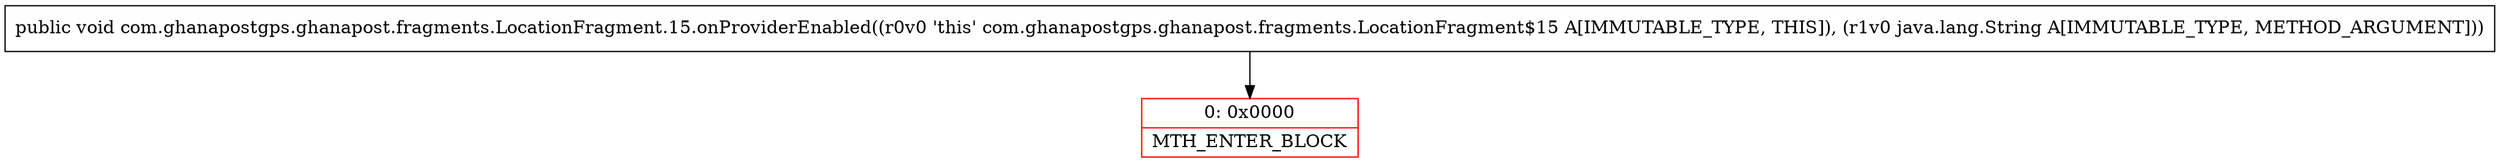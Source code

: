 digraph "CFG forcom.ghanapostgps.ghanapost.fragments.LocationFragment.15.onProviderEnabled(Ljava\/lang\/String;)V" {
subgraph cluster_Region_1177478126 {
label = "R(0)";
node [shape=record,color=blue];
}
Node_0 [shape=record,color=red,label="{0\:\ 0x0000|MTH_ENTER_BLOCK\l}"];
MethodNode[shape=record,label="{public void com.ghanapostgps.ghanapost.fragments.LocationFragment.15.onProviderEnabled((r0v0 'this' com.ghanapostgps.ghanapost.fragments.LocationFragment$15 A[IMMUTABLE_TYPE, THIS]), (r1v0 java.lang.String A[IMMUTABLE_TYPE, METHOD_ARGUMENT])) }"];
MethodNode -> Node_0;
}

